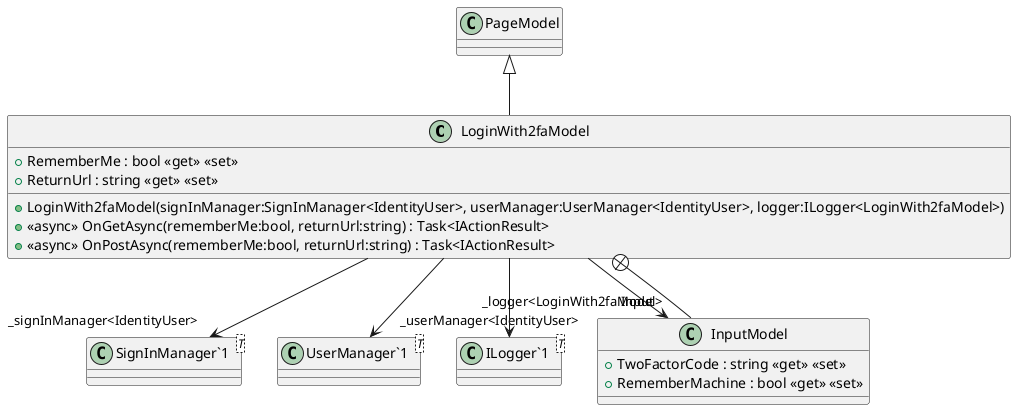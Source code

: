 @startuml
class LoginWith2faModel {
    + LoginWith2faModel(signInManager:SignInManager<IdentityUser>, userManager:UserManager<IdentityUser>, logger:ILogger<LoginWith2faModel>)
    + RememberMe : bool <<get>> <<set>>
    + ReturnUrl : string <<get>> <<set>>
    + <<async>> OnGetAsync(rememberMe:bool, returnUrl:string) : Task<IActionResult>
    + <<async>> OnPostAsync(rememberMe:bool, returnUrl:string) : Task<IActionResult>
}
class "SignInManager`1"<T> {
}
class "UserManager`1"<T> {
}
class "ILogger`1"<T> {
}
class InputModel {
    + TwoFactorCode : string <<get>> <<set>>
    + RememberMachine : bool <<get>> <<set>>
}
PageModel <|-- LoginWith2faModel
LoginWith2faModel --> "_signInManager<IdentityUser>" "SignInManager`1"
LoginWith2faModel --> "_userManager<IdentityUser>" "UserManager`1"
LoginWith2faModel --> "_logger<LoginWith2faModel>" "ILogger`1"
LoginWith2faModel --> "Input" InputModel
LoginWith2faModel +-- InputModel
@enduml
